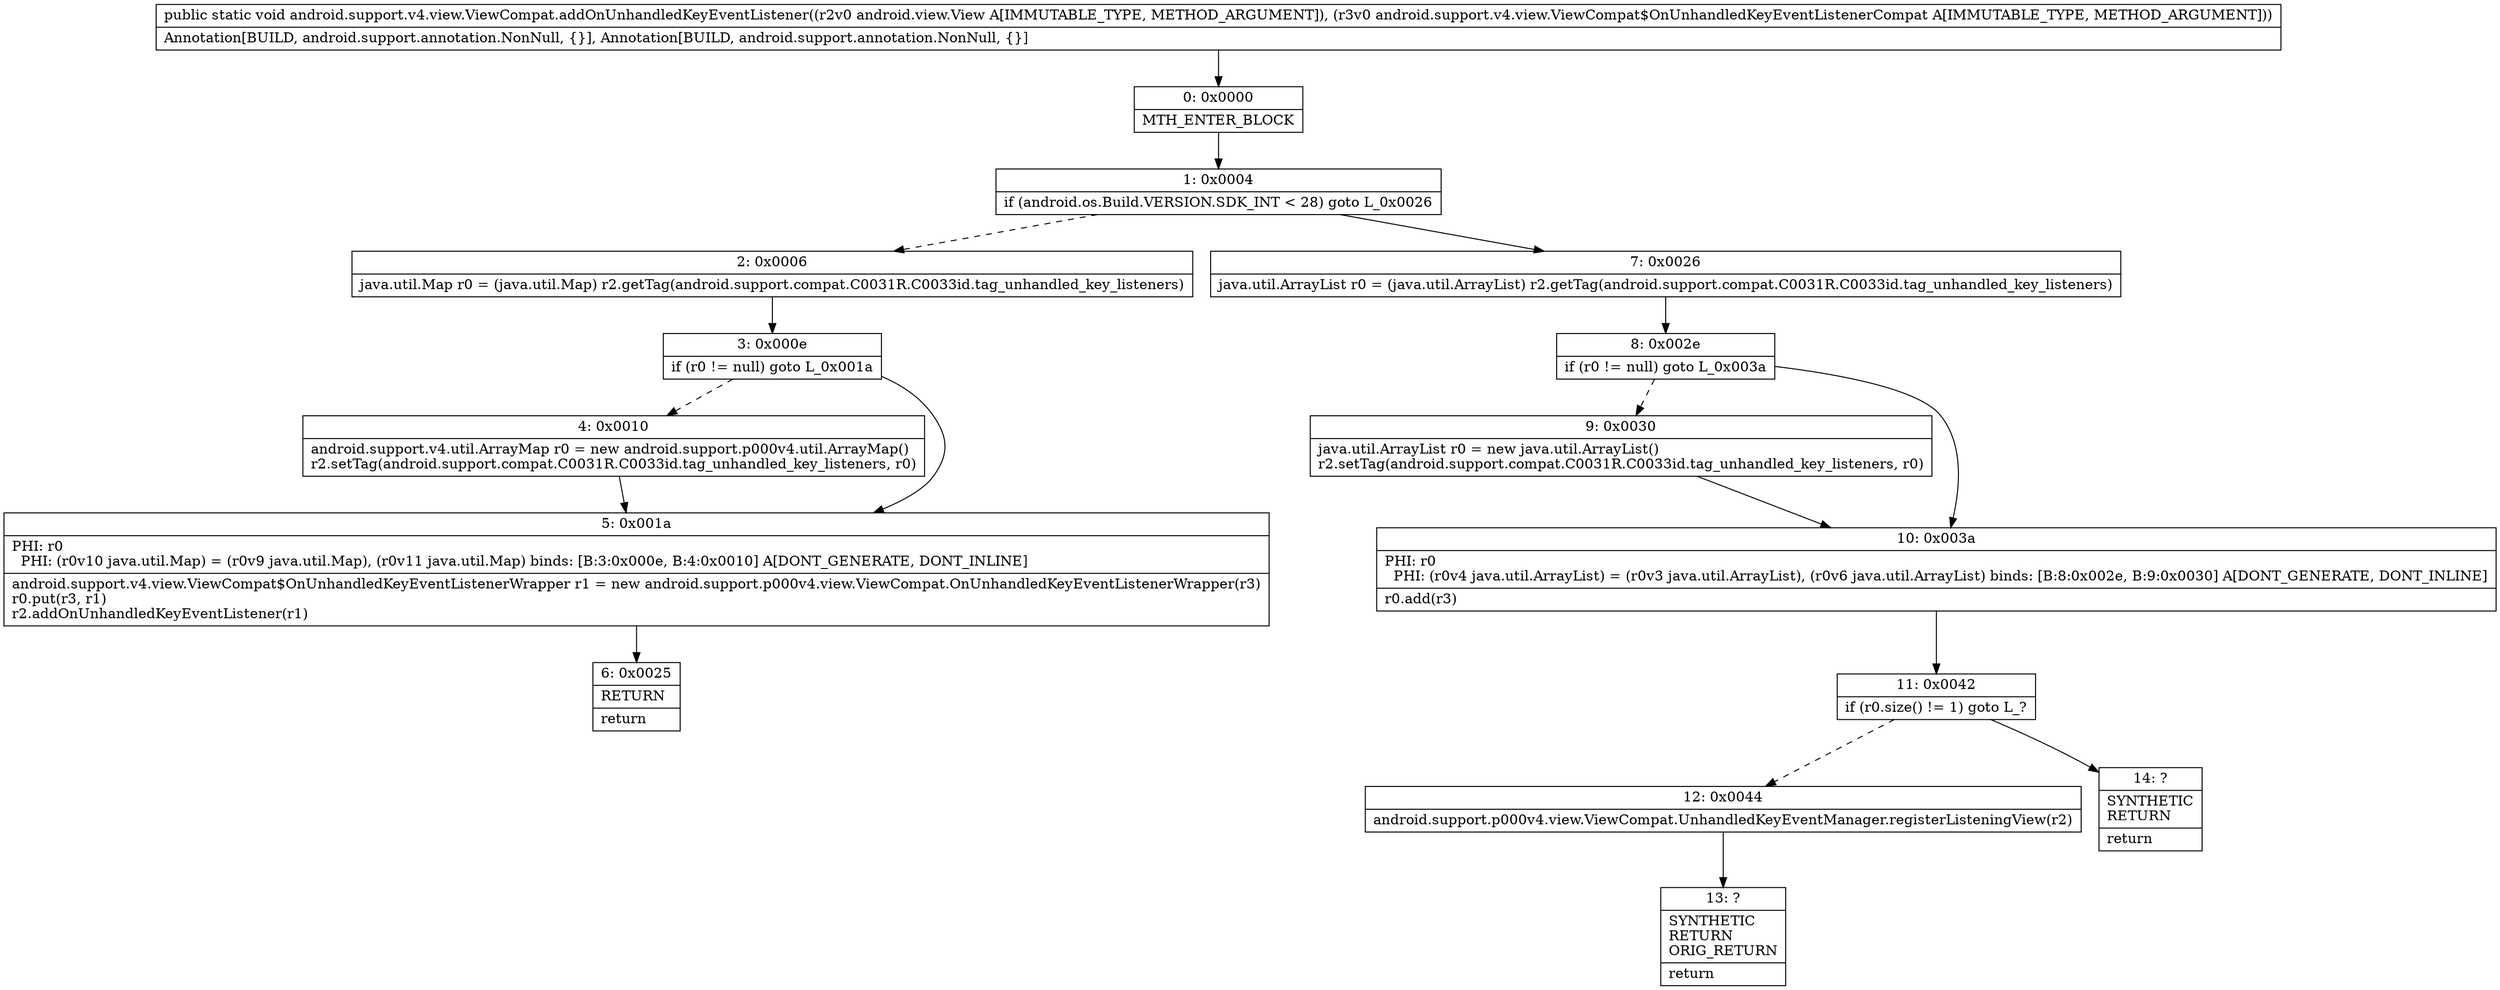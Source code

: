 digraph "CFG forandroid.support.v4.view.ViewCompat.addOnUnhandledKeyEventListener(Landroid\/view\/View;Landroid\/support\/v4\/view\/ViewCompat$OnUnhandledKeyEventListenerCompat;)V" {
Node_0 [shape=record,label="{0\:\ 0x0000|MTH_ENTER_BLOCK\l}"];
Node_1 [shape=record,label="{1\:\ 0x0004|if (android.os.Build.VERSION.SDK_INT \< 28) goto L_0x0026\l}"];
Node_2 [shape=record,label="{2\:\ 0x0006|java.util.Map r0 = (java.util.Map) r2.getTag(android.support.compat.C0031R.C0033id.tag_unhandled_key_listeners)\l}"];
Node_3 [shape=record,label="{3\:\ 0x000e|if (r0 != null) goto L_0x001a\l}"];
Node_4 [shape=record,label="{4\:\ 0x0010|android.support.v4.util.ArrayMap r0 = new android.support.p000v4.util.ArrayMap()\lr2.setTag(android.support.compat.C0031R.C0033id.tag_unhandled_key_listeners, r0)\l}"];
Node_5 [shape=record,label="{5\:\ 0x001a|PHI: r0 \l  PHI: (r0v10 java.util.Map) = (r0v9 java.util.Map), (r0v11 java.util.Map) binds: [B:3:0x000e, B:4:0x0010] A[DONT_GENERATE, DONT_INLINE]\l|android.support.v4.view.ViewCompat$OnUnhandledKeyEventListenerWrapper r1 = new android.support.p000v4.view.ViewCompat.OnUnhandledKeyEventListenerWrapper(r3)\lr0.put(r3, r1)\lr2.addOnUnhandledKeyEventListener(r1)\l}"];
Node_6 [shape=record,label="{6\:\ 0x0025|RETURN\l|return\l}"];
Node_7 [shape=record,label="{7\:\ 0x0026|java.util.ArrayList r0 = (java.util.ArrayList) r2.getTag(android.support.compat.C0031R.C0033id.tag_unhandled_key_listeners)\l}"];
Node_8 [shape=record,label="{8\:\ 0x002e|if (r0 != null) goto L_0x003a\l}"];
Node_9 [shape=record,label="{9\:\ 0x0030|java.util.ArrayList r0 = new java.util.ArrayList()\lr2.setTag(android.support.compat.C0031R.C0033id.tag_unhandled_key_listeners, r0)\l}"];
Node_10 [shape=record,label="{10\:\ 0x003a|PHI: r0 \l  PHI: (r0v4 java.util.ArrayList) = (r0v3 java.util.ArrayList), (r0v6 java.util.ArrayList) binds: [B:8:0x002e, B:9:0x0030] A[DONT_GENERATE, DONT_INLINE]\l|r0.add(r3)\l}"];
Node_11 [shape=record,label="{11\:\ 0x0042|if (r0.size() != 1) goto L_?\l}"];
Node_12 [shape=record,label="{12\:\ 0x0044|android.support.p000v4.view.ViewCompat.UnhandledKeyEventManager.registerListeningView(r2)\l}"];
Node_13 [shape=record,label="{13\:\ ?|SYNTHETIC\lRETURN\lORIG_RETURN\l|return\l}"];
Node_14 [shape=record,label="{14\:\ ?|SYNTHETIC\lRETURN\l|return\l}"];
MethodNode[shape=record,label="{public static void android.support.v4.view.ViewCompat.addOnUnhandledKeyEventListener((r2v0 android.view.View A[IMMUTABLE_TYPE, METHOD_ARGUMENT]), (r3v0 android.support.v4.view.ViewCompat$OnUnhandledKeyEventListenerCompat A[IMMUTABLE_TYPE, METHOD_ARGUMENT]))  | Annotation[BUILD, android.support.annotation.NonNull, \{\}], Annotation[BUILD, android.support.annotation.NonNull, \{\}]\l}"];
MethodNode -> Node_0;
Node_0 -> Node_1;
Node_1 -> Node_2[style=dashed];
Node_1 -> Node_7;
Node_2 -> Node_3;
Node_3 -> Node_4[style=dashed];
Node_3 -> Node_5;
Node_4 -> Node_5;
Node_5 -> Node_6;
Node_7 -> Node_8;
Node_8 -> Node_9[style=dashed];
Node_8 -> Node_10;
Node_9 -> Node_10;
Node_10 -> Node_11;
Node_11 -> Node_12[style=dashed];
Node_11 -> Node_14;
Node_12 -> Node_13;
}

